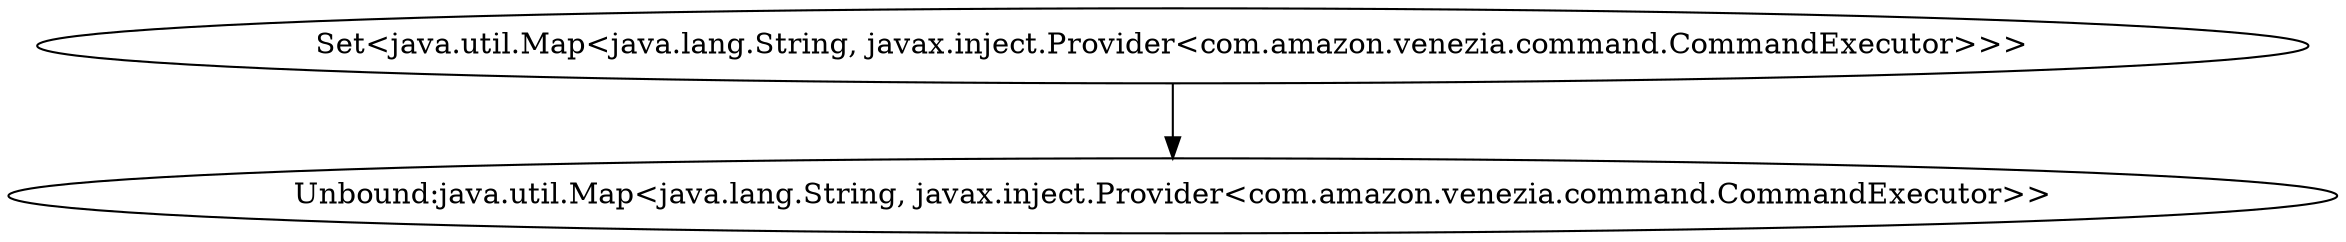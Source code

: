 digraph G1 {
  concentrate = true;
  n2 [label="Set<java.util.Map<java.lang.String, javax.inject.Provider<com.amazon.venezia.command.CommandExecutor>>>"];
  n3 [label="Unbound:java.util.Map<java.lang.String, javax.inject.Provider<com.amazon.venezia.command.CommandExecutor>>"];
  n2 -> n3;
}
